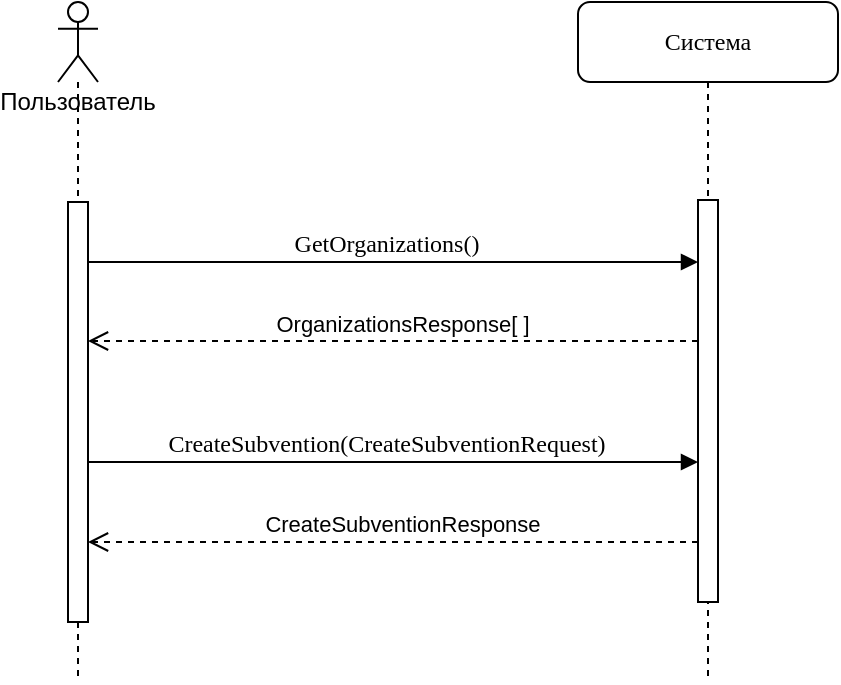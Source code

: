 <mxfile version="20.6.2" type="device"><diagram name="Page-1" id="13e1069c-82ec-6db2-03f1-153e76fe0fe0"><mxGraphModel dx="1018" dy="-166" grid="1" gridSize="10" guides="1" tooltips="1" connect="1" arrows="1" fold="1" page="1" pageScale="1" pageWidth="1100" pageHeight="850" background="none" math="0" shadow="0"><root><mxCell id="0"/><mxCell id="1" parent="0"/><mxCell id="U5WAflCY9Bo2fvhWYwGx-92" value="Пользователь" style="shape=umlLifeline;participant=umlActor;perimeter=lifelinePerimeter;whiteSpace=wrap;html=1;container=1;collapsible=0;recursiveResize=0;verticalAlign=top;spacingTop=36;outlineConnect=0;" parent="1" vertex="1"><mxGeometry x="520" y="1210" width="20" height="340" as="geometry"/></mxCell><mxCell id="U5WAflCY9Bo2fvhWYwGx-93" value="" style="html=1;points=[];perimeter=orthogonalPerimeter;rounded=0;shadow=0;comic=0;labelBackgroundColor=none;strokeWidth=1;fontFamily=Verdana;fontSize=12;align=center;" parent="U5WAflCY9Bo2fvhWYwGx-92" vertex="1"><mxGeometry x="5" y="100" width="10" height="210" as="geometry"/></mxCell><mxCell id="U5WAflCY9Bo2fvhWYwGx-94" value="Система" style="shape=umlLifeline;perimeter=lifelinePerimeter;whiteSpace=wrap;html=1;container=1;collapsible=0;recursiveResize=0;outlineConnect=0;rounded=1;shadow=0;comic=0;labelBackgroundColor=none;strokeWidth=1;fontFamily=Verdana;fontSize=12;align=center;" parent="1" vertex="1"><mxGeometry x="780" y="1210" width="130" height="340" as="geometry"/></mxCell><mxCell id="U5WAflCY9Bo2fvhWYwGx-95" value="" style="html=1;points=[];perimeter=orthogonalPerimeter;rounded=0;shadow=0;comic=0;labelBackgroundColor=none;strokeWidth=1;fontFamily=Verdana;fontSize=12;align=center;" parent="U5WAflCY9Bo2fvhWYwGx-94" vertex="1"><mxGeometry x="60" y="99" width="10" height="201" as="geometry"/></mxCell><mxCell id="U5WAflCY9Bo2fvhWYwGx-96" value="CreateSubvention(CreateSubventionRequest)" style="html=1;verticalAlign=bottom;endArrow=block;labelBackgroundColor=none;fontFamily=Verdana;fontSize=12;edgeStyle=elbowEdgeStyle;elbow=vertical;" parent="1" source="U5WAflCY9Bo2fvhWYwGx-93" target="U5WAflCY9Bo2fvhWYwGx-95" edge="1"><mxGeometry x="-0.023" relative="1" as="geometry"><mxPoint x="770" y="1340" as="sourcePoint"/><Array as="points"><mxPoint x="810" y="1440"/><mxPoint x="650" y="1330"/><mxPoint x="660" y="1380"/><mxPoint x="830" y="1500"/><mxPoint x="950" y="1660"/><mxPoint x="950" y="1490"/><mxPoint x="950" y="1500"/></Array><mxPoint as="offset"/></mxGeometry></mxCell><mxCell id="U5WAflCY9Bo2fvhWYwGx-97" value="CreateSubventionResponse" style="html=1;verticalAlign=bottom;endArrow=open;dashed=1;endSize=8;rounded=0;" parent="1" source="U5WAflCY9Bo2fvhWYwGx-95" target="U5WAflCY9Bo2fvhWYwGx-93" edge="1"><mxGeometry x="-0.025" relative="1" as="geometry"><mxPoint x="1040" y="1500" as="sourcePoint"/><mxPoint x="630" y="1500" as="targetPoint"/><Array as="points"><mxPoint x="690" y="1480"/></Array><mxPoint as="offset"/></mxGeometry></mxCell><mxCell id="jM2LaRzw54ymGOxY73mU-1" value="GetOrganizations()" style="html=1;verticalAlign=bottom;endArrow=block;labelBackgroundColor=none;fontFamily=Verdana;fontSize=12;edgeStyle=elbowEdgeStyle;elbow=vertical;" edge="1" parent="1" source="U5WAflCY9Bo2fvhWYwGx-93" target="U5WAflCY9Bo2fvhWYwGx-95"><mxGeometry x="-0.023" relative="1" as="geometry"><mxPoint x="540" y="1340" as="sourcePoint"/><Array as="points"><mxPoint x="815" y="1340"/><mxPoint x="655" y="1230"/><mxPoint x="665" y="1280"/><mxPoint x="835" y="1400"/><mxPoint x="955" y="1560"/><mxPoint x="955" y="1390"/><mxPoint x="955" y="1400"/></Array><mxPoint as="offset"/><mxPoint x="845" y="1340" as="targetPoint"/></mxGeometry></mxCell><mxCell id="jM2LaRzw54ymGOxY73mU-2" value="OrganizationsResponse[ ]" style="html=1;verticalAlign=bottom;endArrow=open;dashed=1;endSize=8;rounded=0;" edge="1" parent="1" source="U5WAflCY9Bo2fvhWYwGx-95" target="U5WAflCY9Bo2fvhWYwGx-93"><mxGeometry x="-0.025" relative="1" as="geometry"><mxPoint x="845" y="1379.5" as="sourcePoint"/><mxPoint x="540" y="1379.5" as="targetPoint"/><Array as="points"><mxPoint x="695" y="1379.5"/></Array><mxPoint as="offset"/></mxGeometry></mxCell></root></mxGraphModel></diagram></mxfile>
